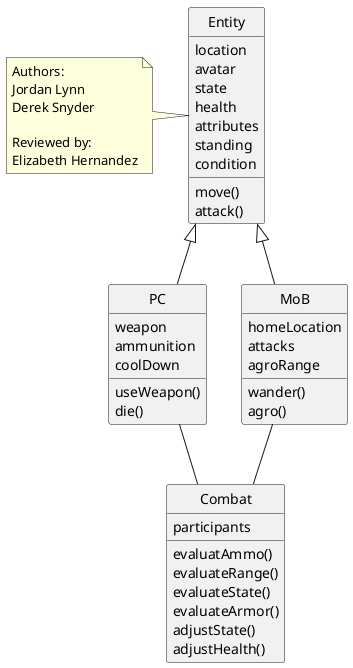 @startuml
hide circle

class Entity{
location
avatar
state
health
attributes
standing
condition
move()
attack()
}

note left
Authors:
Jordan Lynn
Derek Snyder

Reviewed by:
Elizabeth Hernandez
end note

class PC{
weapon
ammunition
coolDown
useWeapon()
die()
}
Class MoB{
homeLocation
attacks
agroRange
wander()
agro()
}
Class Combat {
participants
evaluatAmmo()
evaluateRange()
evaluateState()
evaluateArmor()
adjustState()
adjustHealth()
}

Entity<|--PC
Entity<|--MoB
PC--Combat
MoB--Combat

@enduml

